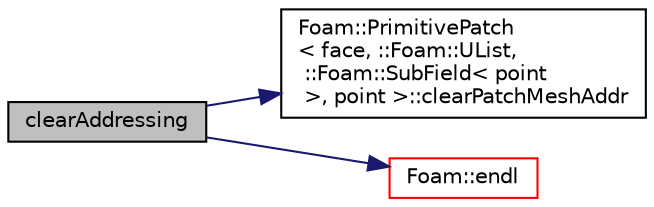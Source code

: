 digraph "clearAddressing"
{
  bgcolor="transparent";
  edge [fontname="Helvetica",fontsize="10",labelfontname="Helvetica",labelfontsize="10"];
  node [fontname="Helvetica",fontsize="10",shape=record];
  rankdir="LR";
  Node2920 [label="clearAddressing",height=0.2,width=0.4,color="black", fillcolor="grey75", style="filled", fontcolor="black"];
  Node2920 -> Node2921 [color="midnightblue",fontsize="10",style="solid",fontname="Helvetica"];
  Node2921 [label="Foam::PrimitivePatch\l\< face, ::Foam::UList,\l ::Foam::SubField\< point\l \>, point \>::clearPatchMeshAddr",height=0.2,width=0.4,color="black",URL="$a28693.html#adce7b0b57a3bbab0d02ee8592687eff1"];
  Node2920 -> Node2922 [color="midnightblue",fontsize="10",style="solid",fontname="Helvetica"];
  Node2922 [label="Foam::endl",height=0.2,width=0.4,color="red",URL="$a21851.html#a2db8fe02a0d3909e9351bb4275b23ce4",tooltip="Add newline and flush stream. "];
}
